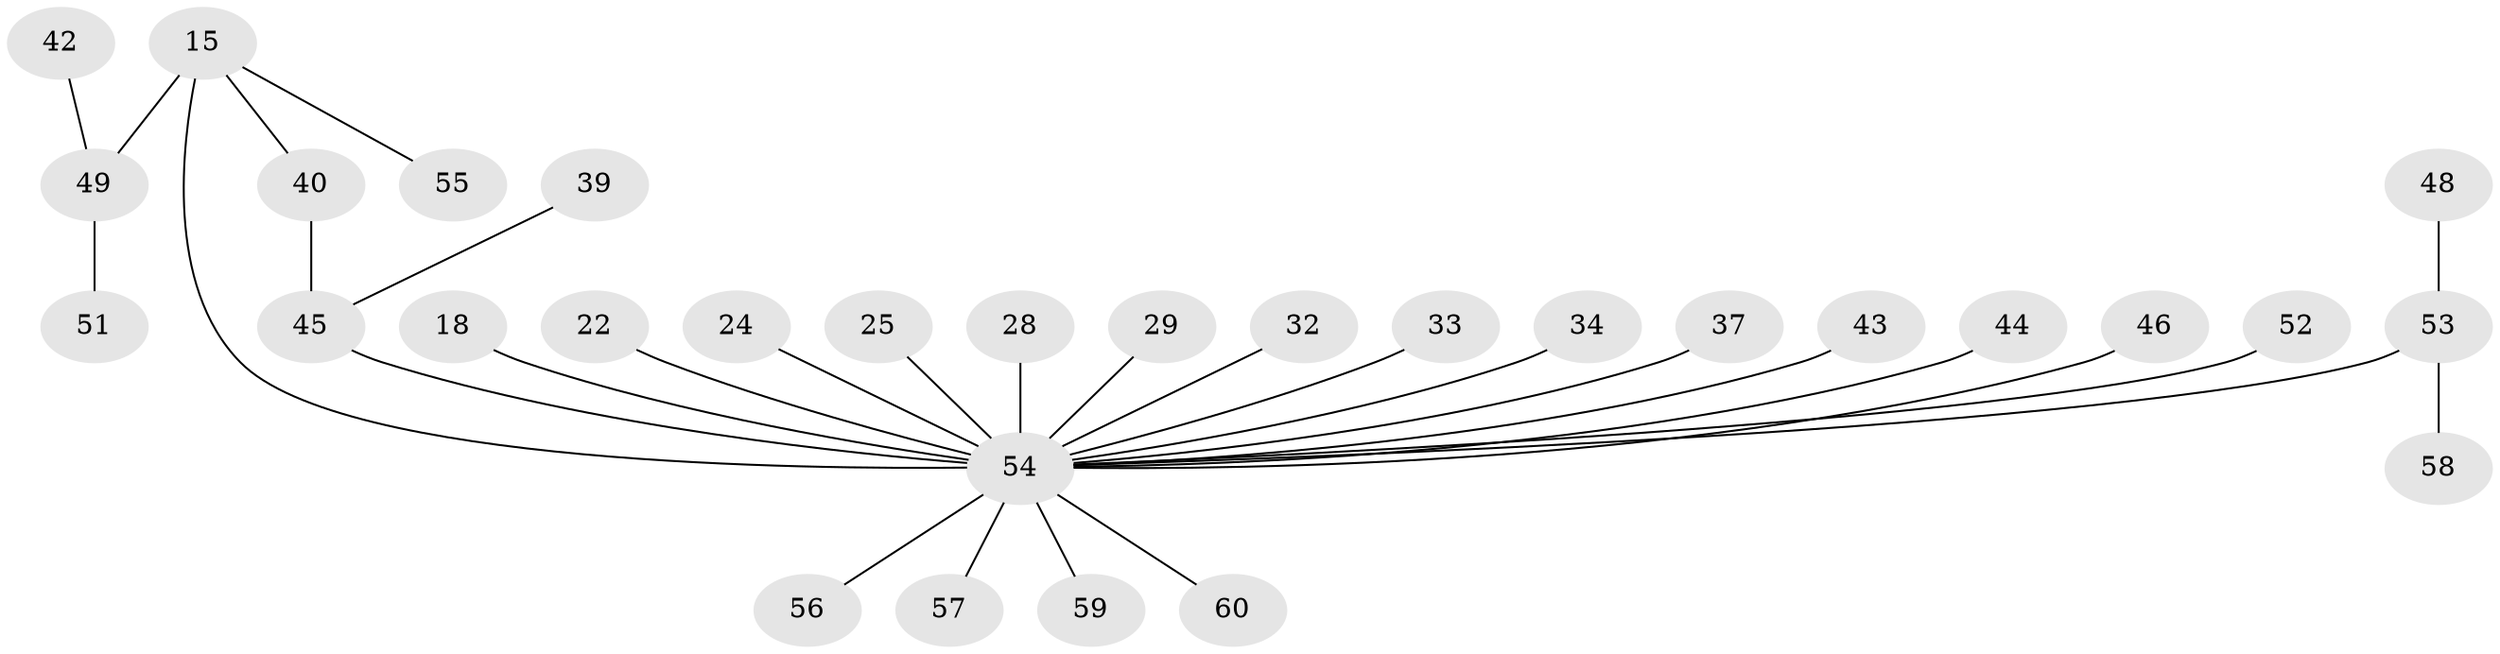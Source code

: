 // original degree distribution, {6: 0.03333333333333333, 5: 0.06666666666666667, 13: 0.016666666666666666, 3: 0.1, 7: 0.03333333333333333, 4: 0.03333333333333333, 12: 0.016666666666666666, 1: 0.5166666666666667, 2: 0.18333333333333332}
// Generated by graph-tools (version 1.1) at 2025/57/03/04/25 21:57:16]
// undirected, 30 vertices, 30 edges
graph export_dot {
graph [start="1"]
  node [color=gray90,style=filled];
  15 [super="+13+12"];
  18;
  22;
  24;
  25;
  28;
  29;
  32;
  33;
  34;
  37;
  39;
  40 [super="+1+30+31"];
  42;
  43 [super="+41"];
  44;
  45 [super="+20+3"];
  46;
  48 [super="+17+21+23"];
  49 [super="+14"];
  51 [super="+35"];
  52 [super="+36"];
  53 [super="+9"];
  54 [super="+6+5+47+26"];
  55;
  56;
  57 [super="+27+38"];
  58 [super="+50"];
  59;
  60;
  15 -- 54 [weight=5];
  15 -- 40;
  15 -- 49 [weight=2];
  15 -- 55;
  18 -- 54;
  22 -- 54;
  24 -- 54;
  25 -- 54;
  28 -- 54;
  29 -- 54;
  32 -- 54;
  33 -- 54;
  34 -- 54;
  37 -- 54;
  39 -- 45;
  40 -- 45 [weight=2];
  42 -- 49;
  43 -- 54;
  44 -- 54;
  45 -- 54 [weight=5];
  46 -- 54;
  48 -- 53;
  49 -- 51;
  52 -- 54;
  53 -- 58;
  53 -- 54 [weight=5];
  54 -- 56;
  54 -- 57;
  54 -- 59;
  54 -- 60;
}

